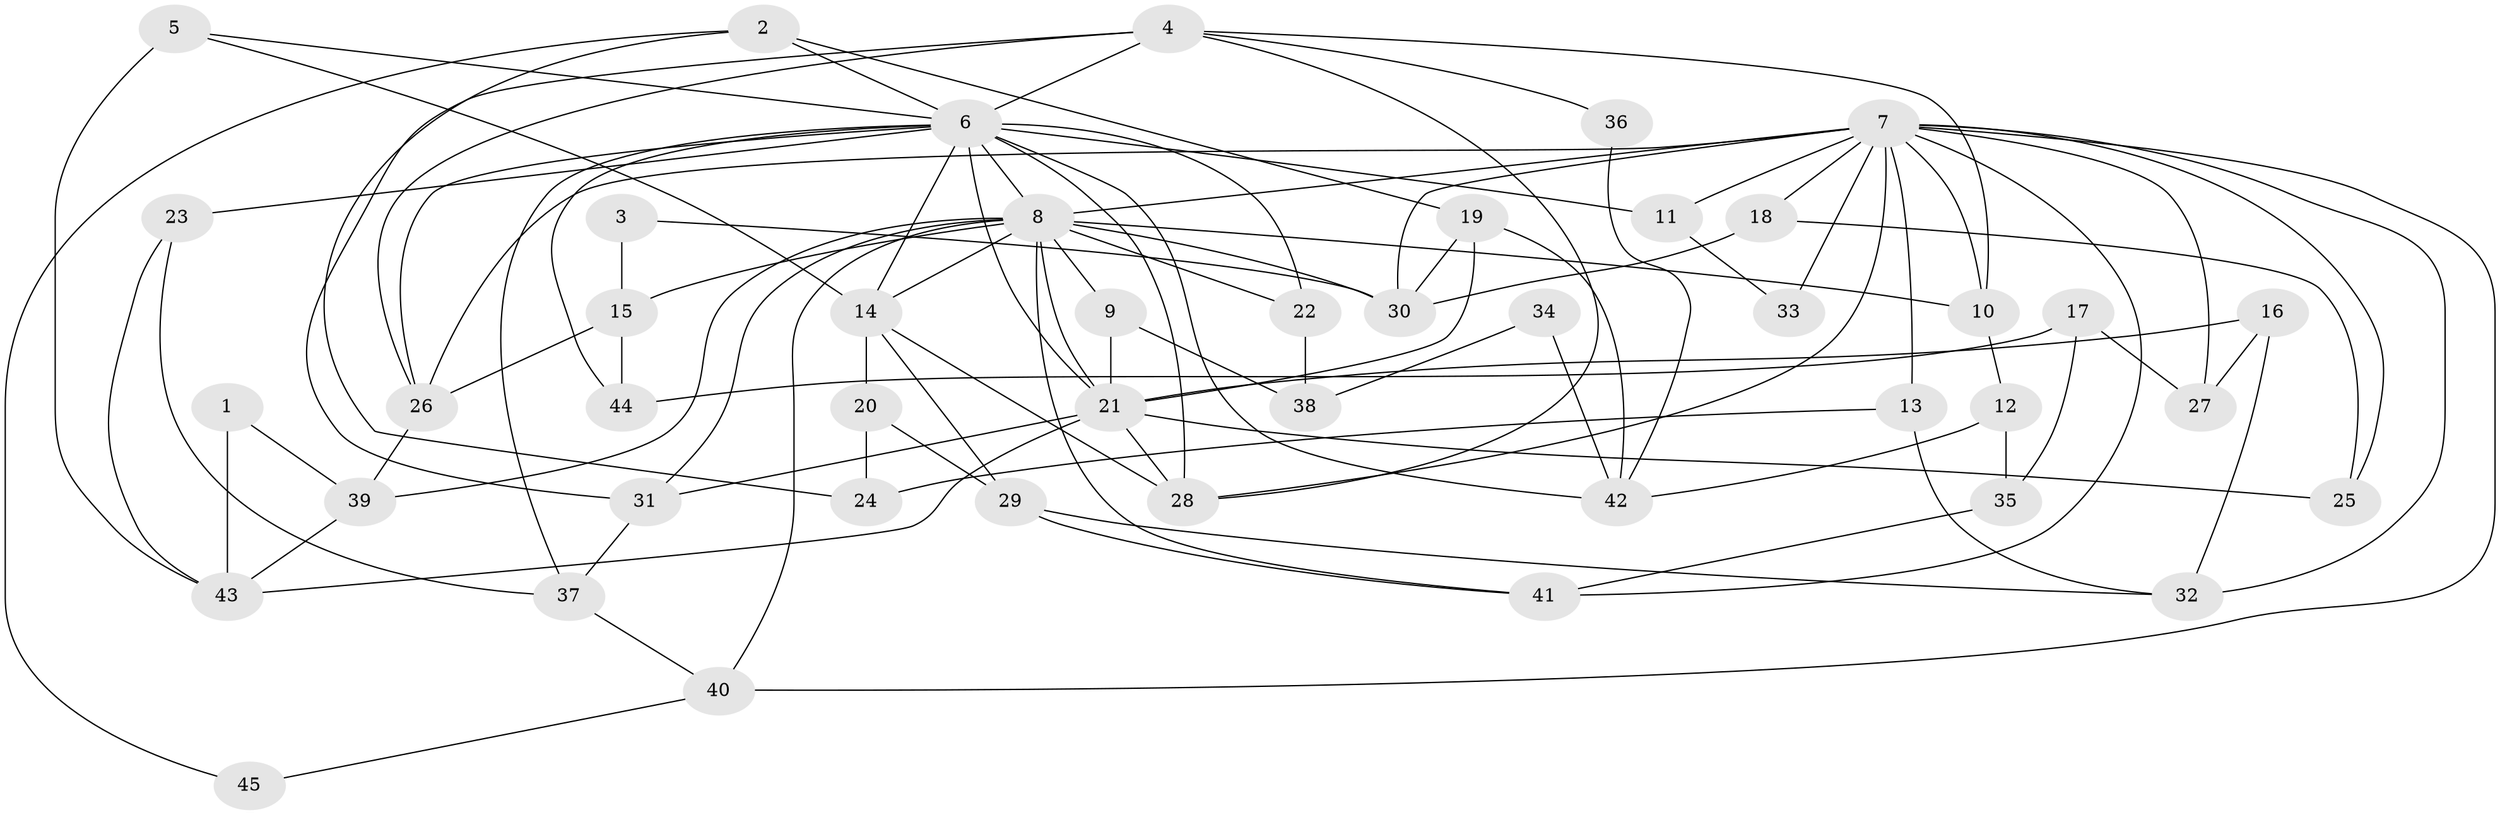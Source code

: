 // original degree distribution, {3: 0.31746031746031744, 4: 0.3333333333333333, 2: 0.07936507936507936, 7: 0.06349206349206349, 6: 0.07936507936507936, 5: 0.12698412698412698}
// Generated by graph-tools (version 1.1) at 2025/51/03/04/25 22:51:03]
// undirected, 45 vertices, 97 edges
graph export_dot {
  node [color=gray90,style=filled];
  1;
  2;
  3;
  4;
  5;
  6;
  7;
  8;
  9;
  10;
  11;
  12;
  13;
  14;
  15;
  16;
  17;
  18;
  19;
  20;
  21;
  22;
  23;
  24;
  25;
  26;
  27;
  28;
  29;
  30;
  31;
  32;
  33;
  34;
  35;
  36;
  37;
  38;
  39;
  40;
  41;
  42;
  43;
  44;
  45;
  1 -- 39 [weight=1.0];
  1 -- 43 [weight=1.0];
  2 -- 6 [weight=1.0];
  2 -- 19 [weight=1.0];
  2 -- 24 [weight=1.0];
  2 -- 45 [weight=1.0];
  3 -- 15 [weight=1.0];
  3 -- 30 [weight=1.0];
  4 -- 6 [weight=1.0];
  4 -- 10 [weight=1.0];
  4 -- 26 [weight=1.0];
  4 -- 28 [weight=1.0];
  4 -- 31 [weight=1.0];
  4 -- 36 [weight=1.0];
  5 -- 6 [weight=1.0];
  5 -- 14 [weight=1.0];
  5 -- 43 [weight=1.0];
  6 -- 8 [weight=2.0];
  6 -- 11 [weight=2.0];
  6 -- 14 [weight=1.0];
  6 -- 21 [weight=1.0];
  6 -- 22 [weight=1.0];
  6 -- 23 [weight=2.0];
  6 -- 26 [weight=1.0];
  6 -- 28 [weight=1.0];
  6 -- 37 [weight=1.0];
  6 -- 42 [weight=1.0];
  6 -- 44 [weight=1.0];
  7 -- 8 [weight=1.0];
  7 -- 10 [weight=1.0];
  7 -- 11 [weight=1.0];
  7 -- 13 [weight=1.0];
  7 -- 18 [weight=1.0];
  7 -- 25 [weight=1.0];
  7 -- 26 [weight=1.0];
  7 -- 27 [weight=1.0];
  7 -- 28 [weight=1.0];
  7 -- 30 [weight=2.0];
  7 -- 32 [weight=1.0];
  7 -- 33 [weight=1.0];
  7 -- 40 [weight=1.0];
  7 -- 41 [weight=1.0];
  8 -- 9 [weight=1.0];
  8 -- 10 [weight=1.0];
  8 -- 14 [weight=1.0];
  8 -- 15 [weight=1.0];
  8 -- 21 [weight=3.0];
  8 -- 22 [weight=1.0];
  8 -- 30 [weight=1.0];
  8 -- 31 [weight=1.0];
  8 -- 39 [weight=1.0];
  8 -- 40 [weight=1.0];
  8 -- 41 [weight=1.0];
  9 -- 21 [weight=1.0];
  9 -- 38 [weight=1.0];
  10 -- 12 [weight=1.0];
  11 -- 33 [weight=1.0];
  12 -- 35 [weight=1.0];
  12 -- 42 [weight=1.0];
  13 -- 24 [weight=1.0];
  13 -- 32 [weight=1.0];
  14 -- 20 [weight=1.0];
  14 -- 28 [weight=1.0];
  14 -- 29 [weight=1.0];
  15 -- 26 [weight=1.0];
  15 -- 44 [weight=1.0];
  16 -- 21 [weight=1.0];
  16 -- 27 [weight=1.0];
  16 -- 32 [weight=1.0];
  17 -- 27 [weight=1.0];
  17 -- 35 [weight=1.0];
  17 -- 44 [weight=1.0];
  18 -- 25 [weight=1.0];
  18 -- 30 [weight=1.0];
  19 -- 21 [weight=1.0];
  19 -- 30 [weight=1.0];
  19 -- 42 [weight=1.0];
  20 -- 24 [weight=1.0];
  20 -- 29 [weight=1.0];
  21 -- 25 [weight=1.0];
  21 -- 28 [weight=1.0];
  21 -- 31 [weight=1.0];
  21 -- 43 [weight=1.0];
  22 -- 38 [weight=1.0];
  23 -- 37 [weight=1.0];
  23 -- 43 [weight=1.0];
  26 -- 39 [weight=1.0];
  29 -- 32 [weight=1.0];
  29 -- 41 [weight=1.0];
  31 -- 37 [weight=1.0];
  34 -- 38 [weight=1.0];
  34 -- 42 [weight=1.0];
  35 -- 41 [weight=1.0];
  36 -- 42 [weight=1.0];
  37 -- 40 [weight=1.0];
  39 -- 43 [weight=1.0];
  40 -- 45 [weight=1.0];
}
